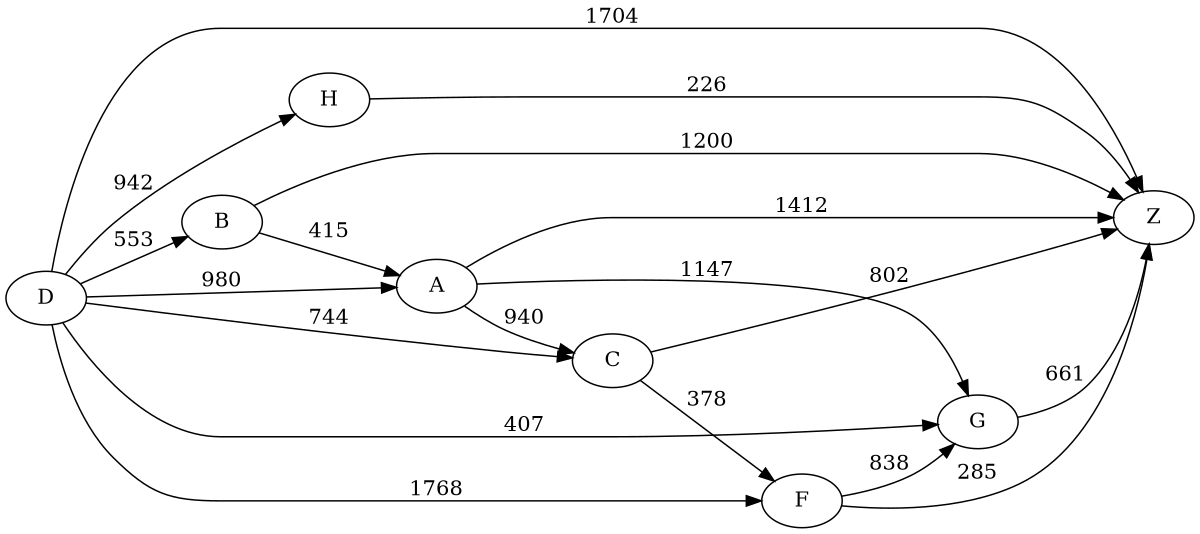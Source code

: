 digraph G {
	rankdir=LR size="8,5"
	D
	A
	D -> A [label=980]
	D
	Z
	D -> Z [label=1704]
	D
	B
	D -> B [label=553]
	D
	H
	D -> H [label=942]
	D
	G
	D -> G [label=407]
	D
	C
	D -> C [label=744]
	D
	F
	D -> F [label=1768]
	A
	C
	A -> C [label=940]
	A
	Z
	A -> Z [label=1412]
	A
	G
	A -> G [label=1147]
	C
	Z
	C -> Z [label=802]
	C
	F
	C -> F [label=378]
	B
	Z
	B -> Z [label=1200]
	B
	A
	B -> A [label=415]
	H
	Z
	H -> Z [label=226]
	G
	Z
	G -> Z [label=661]
	F
	Z
	F -> Z [label=285]
	F
	G
	F -> G [label=838]
}
